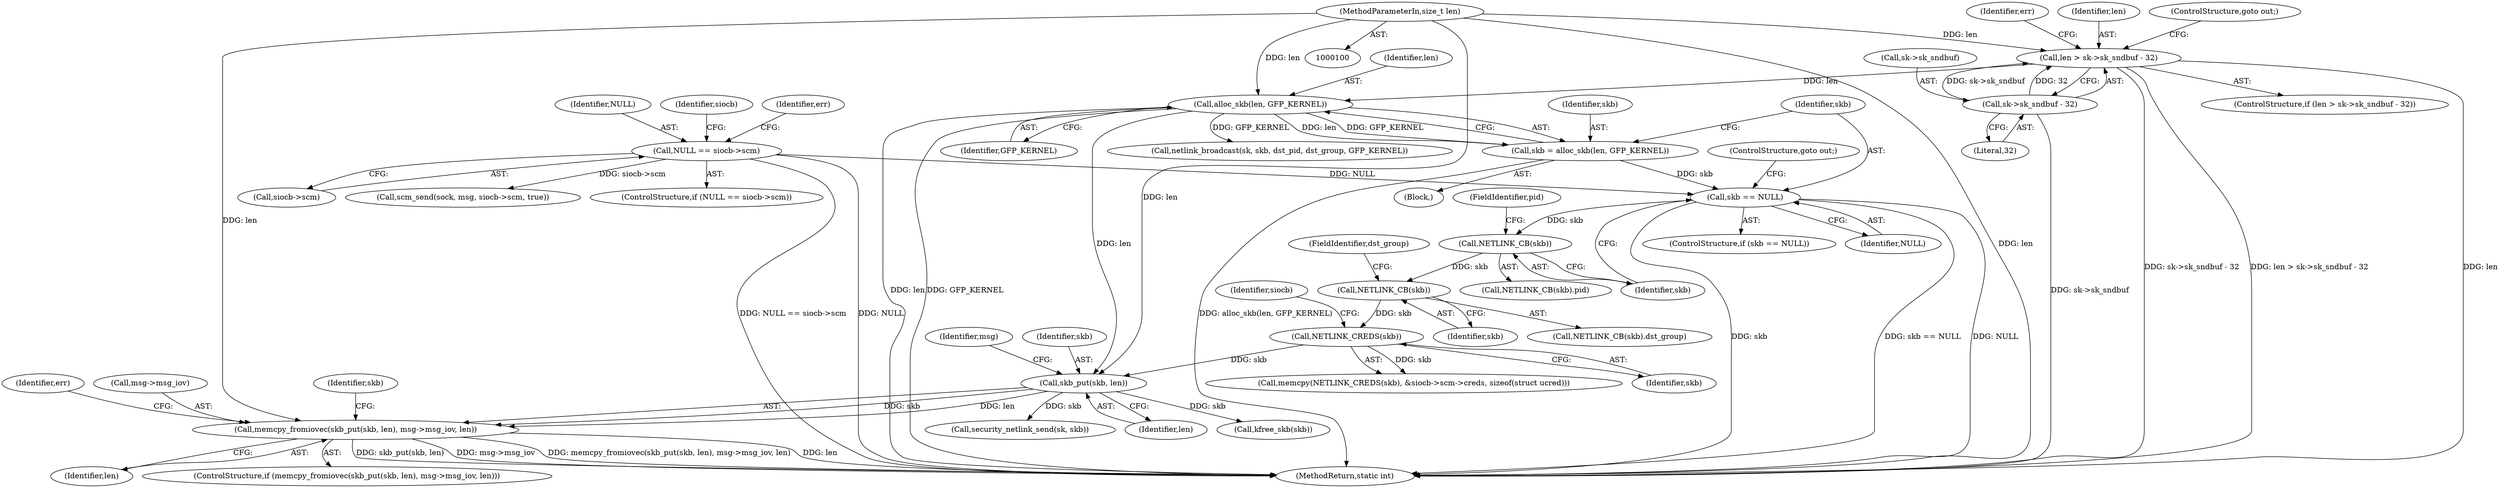 digraph "0_linux_e0e3cea46d31d23dc40df0a49a7a2c04fe8edfea@API" {
"1000290" [label="(Call,memcpy_fromiovec(skb_put(skb, len), msg->msg_iov, len))"];
"1000291" [label="(Call,skb_put(skb, len))"];
"1000275" [label="(Call,NETLINK_CREDS(skb))"];
"1000270" [label="(Call,NETLINK_CB(skb))"];
"1000262" [label="(Call,NETLINK_CB(skb))"];
"1000256" [label="(Call,skb == NULL)"];
"1000250" [label="(Call,skb = alloc_skb(len, GFP_KERNEL))"];
"1000252" [label="(Call,alloc_skb(len, GFP_KERNEL))"];
"1000238" [label="(Call,len > sk->sk_sndbuf - 32)"];
"1000104" [label="(MethodParameterIn,size_t len)"];
"1000240" [label="(Call,sk->sk_sndbuf - 32)"];
"1000143" [label="(Call,NULL == siocb->scm)"];
"1000251" [label="(Identifier,skb)"];
"1000300" [label="(Identifier,skb)"];
"1000240" [label="(Call,sk->sk_sndbuf - 32)"];
"1000263" [label="(Identifier,skb)"];
"1000104" [label="(MethodParameterIn,size_t len)"];
"1000274" [label="(Call,memcpy(NETLINK_CREDS(skb), &siocb->scm->creds, sizeof(struct ucred)))"];
"1000150" [label="(Identifier,siocb)"];
"1000269" [label="(Call,NETLINK_CB(skb).dst_group)"];
"1000295" [label="(Identifier,msg)"];
"1000272" [label="(FieldIdentifier,dst_group)"];
"1000261" [label="(Call,NETLINK_CB(skb).pid)"];
"1000245" [label="(ControlStructure,goto out;)"];
"1000156" [label="(Call,scm_send(sock, msg, siocb->scm, true))"];
"1000142" [label="(ControlStructure,if (NULL == siocb->scm))"];
"1000257" [label="(Identifier,skb)"];
"1000294" [label="(Call,msg->msg_iov)"];
"1000250" [label="(Call,skb = alloc_skb(len, GFP_KERNEL))"];
"1000155" [label="(Identifier,err)"];
"1000303" [label="(Identifier,err)"];
"1000280" [label="(Identifier,siocb)"];
"1000271" [label="(Identifier,skb)"];
"1000297" [label="(Identifier,len)"];
"1000247" [label="(Identifier,err)"];
"1000256" [label="(Call,skb == NULL)"];
"1000291" [label="(Call,skb_put(skb, len))"];
"1000292" [label="(Identifier,skb)"];
"1000143" [label="(Call,NULL == siocb->scm)"];
"1000275" [label="(Call,NETLINK_CREDS(skb))"];
"1000264" [label="(FieldIdentifier,pid)"];
"1000299" [label="(Call,kfree_skb(skb))"];
"1000254" [label="(Identifier,GFP_KERNEL)"];
"1000290" [label="(Call,memcpy_fromiovec(skb_put(skb, len), msg->msg_iov, len))"];
"1000345" [label="(MethodReturn,static int)"];
"1000304" [label="(Call,security_netlink_send(sk, skb))"];
"1000262" [label="(Call,NETLINK_CB(skb))"];
"1000239" [label="(Identifier,len)"];
"1000258" [label="(Identifier,NULL)"];
"1000270" [label="(Call,NETLINK_CB(skb))"];
"1000289" [label="(ControlStructure,if (memcpy_fromiovec(skb_put(skb, len), msg->msg_iov, len)))"];
"1000241" [label="(Call,sk->sk_sndbuf)"];
"1000238" [label="(Call,len > sk->sk_sndbuf - 32)"];
"1000145" [label="(Call,siocb->scm)"];
"1000259" [label="(ControlStructure,goto out;)"];
"1000105" [label="(Block,)"];
"1000321" [label="(Call,netlink_broadcast(sk, skb, dst_pid, dst_group, GFP_KERNEL))"];
"1000252" [label="(Call,alloc_skb(len, GFP_KERNEL))"];
"1000253" [label="(Identifier,len)"];
"1000244" [label="(Literal,32)"];
"1000276" [label="(Identifier,skb)"];
"1000237" [label="(ControlStructure,if (len > sk->sk_sndbuf - 32))"];
"1000144" [label="(Identifier,NULL)"];
"1000293" [label="(Identifier,len)"];
"1000255" [label="(ControlStructure,if (skb == NULL))"];
"1000290" -> "1000289"  [label="AST: "];
"1000290" -> "1000297"  [label="CFG: "];
"1000291" -> "1000290"  [label="AST: "];
"1000294" -> "1000290"  [label="AST: "];
"1000297" -> "1000290"  [label="AST: "];
"1000300" -> "1000290"  [label="CFG: "];
"1000303" -> "1000290"  [label="CFG: "];
"1000290" -> "1000345"  [label="DDG: skb_put(skb, len)"];
"1000290" -> "1000345"  [label="DDG: msg->msg_iov"];
"1000290" -> "1000345"  [label="DDG: memcpy_fromiovec(skb_put(skb, len), msg->msg_iov, len)"];
"1000290" -> "1000345"  [label="DDG: len"];
"1000291" -> "1000290"  [label="DDG: skb"];
"1000291" -> "1000290"  [label="DDG: len"];
"1000104" -> "1000290"  [label="DDG: len"];
"1000291" -> "1000293"  [label="CFG: "];
"1000292" -> "1000291"  [label="AST: "];
"1000293" -> "1000291"  [label="AST: "];
"1000295" -> "1000291"  [label="CFG: "];
"1000275" -> "1000291"  [label="DDG: skb"];
"1000252" -> "1000291"  [label="DDG: len"];
"1000104" -> "1000291"  [label="DDG: len"];
"1000291" -> "1000299"  [label="DDG: skb"];
"1000291" -> "1000304"  [label="DDG: skb"];
"1000275" -> "1000274"  [label="AST: "];
"1000275" -> "1000276"  [label="CFG: "];
"1000276" -> "1000275"  [label="AST: "];
"1000280" -> "1000275"  [label="CFG: "];
"1000275" -> "1000274"  [label="DDG: skb"];
"1000270" -> "1000275"  [label="DDG: skb"];
"1000270" -> "1000269"  [label="AST: "];
"1000270" -> "1000271"  [label="CFG: "];
"1000271" -> "1000270"  [label="AST: "];
"1000272" -> "1000270"  [label="CFG: "];
"1000262" -> "1000270"  [label="DDG: skb"];
"1000262" -> "1000261"  [label="AST: "];
"1000262" -> "1000263"  [label="CFG: "];
"1000263" -> "1000262"  [label="AST: "];
"1000264" -> "1000262"  [label="CFG: "];
"1000256" -> "1000262"  [label="DDG: skb"];
"1000256" -> "1000255"  [label="AST: "];
"1000256" -> "1000258"  [label="CFG: "];
"1000257" -> "1000256"  [label="AST: "];
"1000258" -> "1000256"  [label="AST: "];
"1000259" -> "1000256"  [label="CFG: "];
"1000263" -> "1000256"  [label="CFG: "];
"1000256" -> "1000345"  [label="DDG: NULL"];
"1000256" -> "1000345"  [label="DDG: skb"];
"1000256" -> "1000345"  [label="DDG: skb == NULL"];
"1000250" -> "1000256"  [label="DDG: skb"];
"1000143" -> "1000256"  [label="DDG: NULL"];
"1000250" -> "1000105"  [label="AST: "];
"1000250" -> "1000252"  [label="CFG: "];
"1000251" -> "1000250"  [label="AST: "];
"1000252" -> "1000250"  [label="AST: "];
"1000257" -> "1000250"  [label="CFG: "];
"1000250" -> "1000345"  [label="DDG: alloc_skb(len, GFP_KERNEL)"];
"1000252" -> "1000250"  [label="DDG: len"];
"1000252" -> "1000250"  [label="DDG: GFP_KERNEL"];
"1000252" -> "1000254"  [label="CFG: "];
"1000253" -> "1000252"  [label="AST: "];
"1000254" -> "1000252"  [label="AST: "];
"1000252" -> "1000345"  [label="DDG: len"];
"1000252" -> "1000345"  [label="DDG: GFP_KERNEL"];
"1000238" -> "1000252"  [label="DDG: len"];
"1000104" -> "1000252"  [label="DDG: len"];
"1000252" -> "1000321"  [label="DDG: GFP_KERNEL"];
"1000238" -> "1000237"  [label="AST: "];
"1000238" -> "1000240"  [label="CFG: "];
"1000239" -> "1000238"  [label="AST: "];
"1000240" -> "1000238"  [label="AST: "];
"1000245" -> "1000238"  [label="CFG: "];
"1000247" -> "1000238"  [label="CFG: "];
"1000238" -> "1000345"  [label="DDG: len"];
"1000238" -> "1000345"  [label="DDG: sk->sk_sndbuf - 32"];
"1000238" -> "1000345"  [label="DDG: len > sk->sk_sndbuf - 32"];
"1000104" -> "1000238"  [label="DDG: len"];
"1000240" -> "1000238"  [label="DDG: sk->sk_sndbuf"];
"1000240" -> "1000238"  [label="DDG: 32"];
"1000104" -> "1000100"  [label="AST: "];
"1000104" -> "1000345"  [label="DDG: len"];
"1000240" -> "1000244"  [label="CFG: "];
"1000241" -> "1000240"  [label="AST: "];
"1000244" -> "1000240"  [label="AST: "];
"1000240" -> "1000345"  [label="DDG: sk->sk_sndbuf"];
"1000143" -> "1000142"  [label="AST: "];
"1000143" -> "1000145"  [label="CFG: "];
"1000144" -> "1000143"  [label="AST: "];
"1000145" -> "1000143"  [label="AST: "];
"1000150" -> "1000143"  [label="CFG: "];
"1000155" -> "1000143"  [label="CFG: "];
"1000143" -> "1000345"  [label="DDG: NULL"];
"1000143" -> "1000345"  [label="DDG: NULL == siocb->scm"];
"1000143" -> "1000156"  [label="DDG: siocb->scm"];
}
